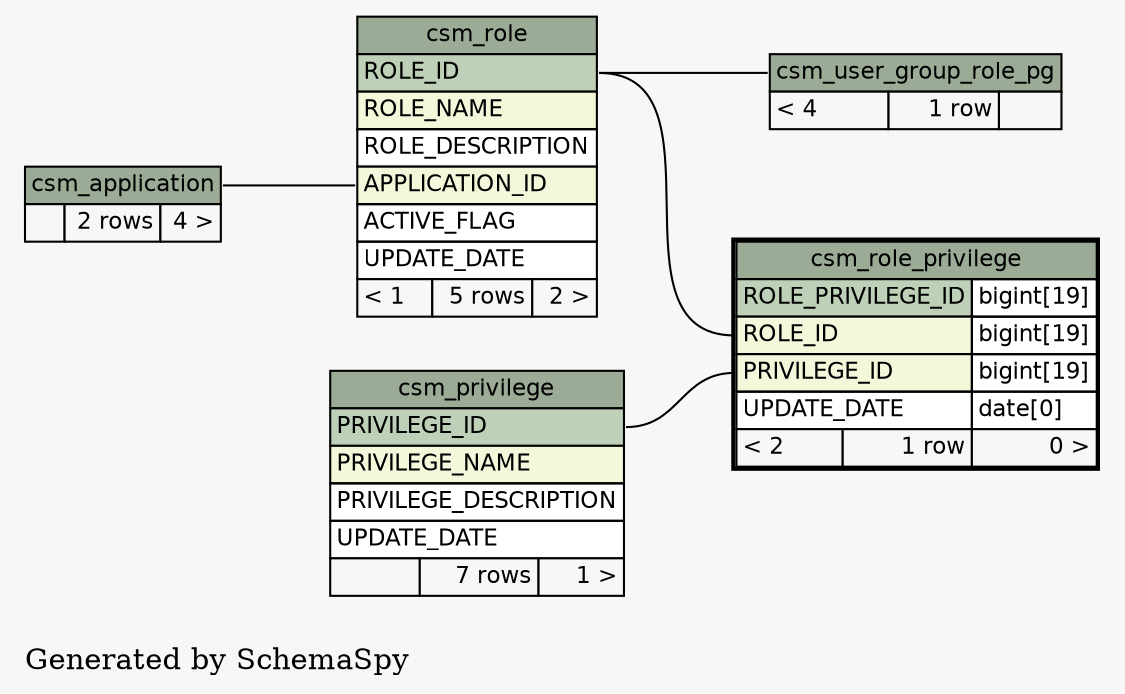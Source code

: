 // dot 2.16.1 on Linux 2.6.25.6-27.fc8
digraph "twoDegreesRelationshipsGraph" {
  graph [
    rankdir="RL"
    bgcolor="#f7f7f7"
    label="\nGenerated by SchemaSpy"
    labeljust="l"
  ];
  node [
    fontname="Helvetica"
    fontsize="11"
    shape="plaintext"
  ];
  edge [
    arrowsize="0.8"
  ];
  "csm_role":"APPLICATION_ID":w -> "csm_application":"csm_application.heading":e [arrowtail=crowtee arrowhead=none];
  "csm_role_privilege":"PRIVILEGE_ID":w -> "csm_privilege":"PRIVILEGE_ID":e [arrowtail=crowtee arrowhead=none];
  "csm_role_privilege":"ROLE_ID":w -> "csm_role":"ROLE_ID":e [arrowtail=crowtee arrowhead=none];
  "csm_user_group_role_pg":"csm_user_group_role_pg.heading":w -> "csm_role":"ROLE_ID":e [arrowtail=crowtee arrowhead=none];
  "csm_application" [
    label=<
    <TABLE BORDER="0" CELLBORDER="1" CELLSPACING="0" BGCOLOR="#ffffff">
      <TR><TD PORT="csm_application.heading" COLSPAN="3" BGCOLOR="#9bab96" ALIGN="CENTER">csm_application</TD></TR>
      <TR><TD ALIGN="LEFT" BGCOLOR="#f7f7f7">  </TD><TD ALIGN="RIGHT" BGCOLOR="#f7f7f7">2 rows</TD><TD ALIGN="RIGHT" BGCOLOR="#f7f7f7">4 &gt;</TD></TR>
    </TABLE>>
    URL="csm_application.html#graph"
    tooltip="csm_application"
  ];
  "csm_privilege" [
    label=<
    <TABLE BORDER="0" CELLBORDER="1" CELLSPACING="0" BGCOLOR="#ffffff">
      <TR><TD PORT="csm_privilege.heading" COLSPAN="3" BGCOLOR="#9bab96" ALIGN="CENTER">csm_privilege</TD></TR>
      <TR><TD PORT="PRIVILEGE_ID" COLSPAN="3" BGCOLOR="#bed1b8" ALIGN="LEFT">PRIVILEGE_ID</TD></TR>
      <TR><TD PORT="PRIVILEGE_NAME" COLSPAN="3" BGCOLOR="#f4f7da" ALIGN="LEFT">PRIVILEGE_NAME</TD></TR>
      <TR><TD PORT="PRIVILEGE_DESCRIPTION" COLSPAN="3" ALIGN="LEFT">PRIVILEGE_DESCRIPTION</TD></TR>
      <TR><TD PORT="UPDATE_DATE" COLSPAN="3" ALIGN="LEFT">UPDATE_DATE</TD></TR>
      <TR><TD ALIGN="LEFT" BGCOLOR="#f7f7f7">  </TD><TD ALIGN="RIGHT" BGCOLOR="#f7f7f7">7 rows</TD><TD ALIGN="RIGHT" BGCOLOR="#f7f7f7">1 &gt;</TD></TR>
    </TABLE>>
    URL="csm_privilege.html#graph"
    tooltip="csm_privilege"
  ];
  "csm_role" [
    label=<
    <TABLE BORDER="0" CELLBORDER="1" CELLSPACING="0" BGCOLOR="#ffffff">
      <TR><TD PORT="csm_role.heading" COLSPAN="3" BGCOLOR="#9bab96" ALIGN="CENTER">csm_role</TD></TR>
      <TR><TD PORT="ROLE_ID" COLSPAN="3" BGCOLOR="#bed1b8" ALIGN="LEFT">ROLE_ID</TD></TR>
      <TR><TD PORT="ROLE_NAME" COLSPAN="3" BGCOLOR="#f4f7da" ALIGN="LEFT">ROLE_NAME</TD></TR>
      <TR><TD PORT="ROLE_DESCRIPTION" COLSPAN="3" ALIGN="LEFT">ROLE_DESCRIPTION</TD></TR>
      <TR><TD PORT="APPLICATION_ID" COLSPAN="3" BGCOLOR="#f4f7da" ALIGN="LEFT">APPLICATION_ID</TD></TR>
      <TR><TD PORT="ACTIVE_FLAG" COLSPAN="3" ALIGN="LEFT">ACTIVE_FLAG</TD></TR>
      <TR><TD PORT="UPDATE_DATE" COLSPAN="3" ALIGN="LEFT">UPDATE_DATE</TD></TR>
      <TR><TD ALIGN="LEFT" BGCOLOR="#f7f7f7">&lt; 1</TD><TD ALIGN="RIGHT" BGCOLOR="#f7f7f7">5 rows</TD><TD ALIGN="RIGHT" BGCOLOR="#f7f7f7">2 &gt;</TD></TR>
    </TABLE>>
    URL="csm_role.html#graph"
    tooltip="csm_role"
  ];
  "csm_role_privilege" [
    label=<
    <TABLE BORDER="2" CELLBORDER="1" CELLSPACING="0" BGCOLOR="#ffffff">
      <TR><TD PORT="csm_role_privilege.heading" COLSPAN="3" BGCOLOR="#9bab96" ALIGN="CENTER">csm_role_privilege</TD></TR>
      <TR><TD PORT="ROLE_PRIVILEGE_ID" COLSPAN="2" BGCOLOR="#bed1b8" ALIGN="LEFT">ROLE_PRIVILEGE_ID</TD><TD PORT="ROLE_PRIVILEGE_ID.type" ALIGN="LEFT">bigint[19]</TD></TR>
      <TR><TD PORT="ROLE_ID" COLSPAN="2" BGCOLOR="#f4f7da" ALIGN="LEFT">ROLE_ID</TD><TD PORT="ROLE_ID.type" ALIGN="LEFT">bigint[19]</TD></TR>
      <TR><TD PORT="PRIVILEGE_ID" COLSPAN="2" BGCOLOR="#f4f7da" ALIGN="LEFT">PRIVILEGE_ID</TD><TD PORT="PRIVILEGE_ID.type" ALIGN="LEFT">bigint[19]</TD></TR>
      <TR><TD PORT="UPDATE_DATE" COLSPAN="2" ALIGN="LEFT">UPDATE_DATE</TD><TD PORT="UPDATE_DATE.type" ALIGN="LEFT">date[0]</TD></TR>
      <TR><TD ALIGN="LEFT" BGCOLOR="#f7f7f7">&lt; 2</TD><TD ALIGN="RIGHT" BGCOLOR="#f7f7f7">1 row</TD><TD ALIGN="RIGHT" BGCOLOR="#f7f7f7">0 &gt;</TD></TR>
    </TABLE>>
    URL="csm_role_privilege.html#"
    tooltip="csm_role_privilege"
  ];
  "csm_user_group_role_pg" [
    label=<
    <TABLE BORDER="0" CELLBORDER="1" CELLSPACING="0" BGCOLOR="#ffffff">
      <TR><TD PORT="csm_user_group_role_pg.heading" COLSPAN="3" BGCOLOR="#9bab96" ALIGN="CENTER">csm_user_group_role_pg</TD></TR>
      <TR><TD ALIGN="LEFT" BGCOLOR="#f7f7f7">&lt; 4</TD><TD ALIGN="RIGHT" BGCOLOR="#f7f7f7">1 row</TD><TD ALIGN="RIGHT" BGCOLOR="#f7f7f7">  </TD></TR>
    </TABLE>>
    URL="csm_user_group_role_pg.html#graph"
    tooltip="csm_user_group_role_pg"
  ];
}
